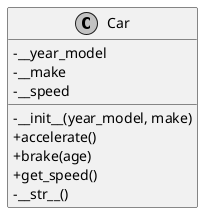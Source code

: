 @startuml

skinparam monochrome true

skinparam classAttributeIconSize 0


class Car {
    -__year_model
    -__make
    -__speed

    -__init__(year_model, make)
    +accelerate()
    +brake(age)
    +get_speed()
    -__str__()
}

@enduml